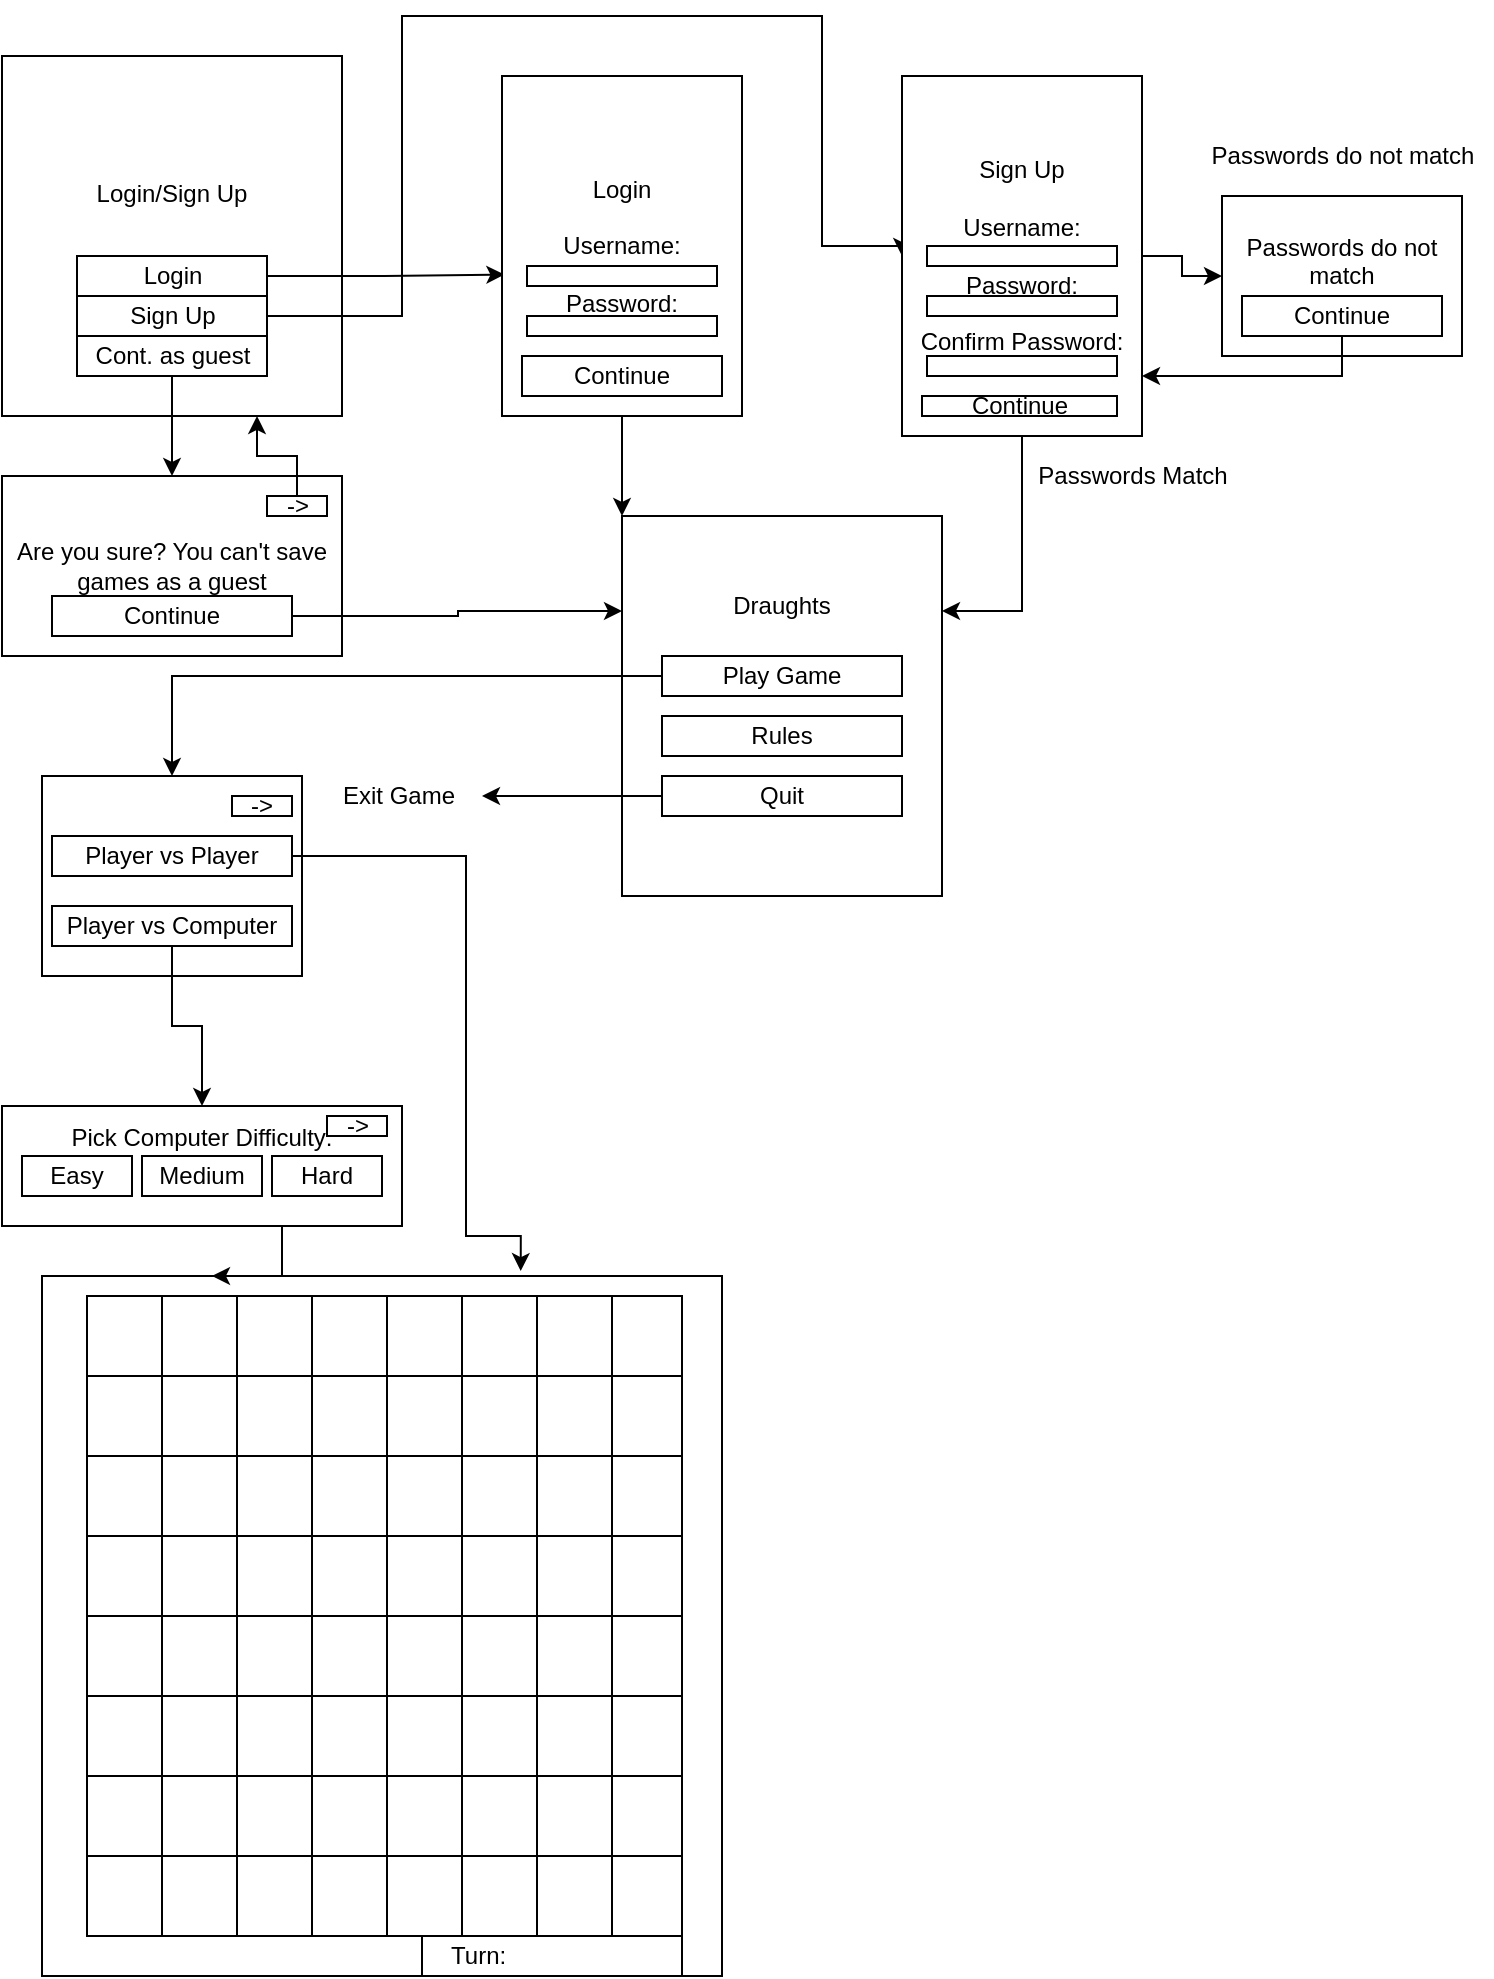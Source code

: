 <mxfile version="16.1.2" type="device"><diagram id="4JKrvw_kUZuwu8mqXrh-" name="Page-1"><mxGraphModel dx="1966" dy="998" grid="0" gridSize="10" guides="1" tooltips="1" connect="1" arrows="1" fold="1" page="1" pageScale="1" pageWidth="827" pageHeight="1169" math="0" shadow="0"><root><mxCell id="0"/><mxCell id="1" parent="0"/><mxCell id="MpXoDpZcccQdfIEWOhLo-1" value="Login/Sign Up&lt;br&gt;&lt;br&gt;&lt;br&gt;Login" style="rounded=0;whiteSpace=wrap;html=1;" parent="1" vertex="1"><mxGeometry x="50" y="30" width="170" height="180" as="geometry"/></mxCell><mxCell id="MpXoDpZcccQdfIEWOhLo-10" style="edgeStyle=orthogonalEdgeStyle;rounded=0;orthogonalLoop=1;jettySize=auto;html=1;entryX=0.01;entryY=0.584;entryDx=0;entryDy=0;entryPerimeter=0;" parent="1" source="MpXoDpZcccQdfIEWOhLo-2" target="MpXoDpZcccQdfIEWOhLo-5" edge="1"><mxGeometry relative="1" as="geometry"/></mxCell><mxCell id="MpXoDpZcccQdfIEWOhLo-2" value="Login" style="rounded=0;whiteSpace=wrap;html=1;" parent="1" vertex="1"><mxGeometry x="87.5" y="130" width="95" height="20" as="geometry"/></mxCell><mxCell id="MpXoDpZcccQdfIEWOhLo-13" style="edgeStyle=orthogonalEdgeStyle;rounded=0;orthogonalLoop=1;jettySize=auto;html=1;entryX=0;entryY=0.5;entryDx=0;entryDy=0;" parent="1" source="MpXoDpZcccQdfIEWOhLo-3" target="MpXoDpZcccQdfIEWOhLo-12" edge="1"><mxGeometry relative="1" as="geometry"><Array as="points"><mxPoint x="250" y="160"/><mxPoint x="250" y="10"/><mxPoint x="460" y="10"/><mxPoint x="460" y="125"/></Array></mxGeometry></mxCell><mxCell id="MpXoDpZcccQdfIEWOhLo-3" value="Sign Up" style="rounded=0;whiteSpace=wrap;html=1;" parent="1" vertex="1"><mxGeometry x="87.5" y="150" width="95" height="20" as="geometry"/></mxCell><mxCell id="MpXoDpZcccQdfIEWOhLo-21" style="edgeStyle=orthogonalEdgeStyle;rounded=0;orthogonalLoop=1;jettySize=auto;html=1;" parent="1" source="MpXoDpZcccQdfIEWOhLo-4" target="MpXoDpZcccQdfIEWOhLo-20" edge="1"><mxGeometry relative="1" as="geometry"/></mxCell><mxCell id="MpXoDpZcccQdfIEWOhLo-4" value="Cont. as guest" style="rounded=0;whiteSpace=wrap;html=1;" parent="1" vertex="1"><mxGeometry x="87.5" y="170" width="95" height="20" as="geometry"/></mxCell><mxCell id="MpXoDpZcccQdfIEWOhLo-38" style="edgeStyle=orthogonalEdgeStyle;rounded=0;orthogonalLoop=1;jettySize=auto;html=1;entryX=0;entryY=0;entryDx=0;entryDy=0;" parent="1" source="MpXoDpZcccQdfIEWOhLo-5" target="MpXoDpZcccQdfIEWOhLo-24" edge="1"><mxGeometry relative="1" as="geometry"/></mxCell><mxCell id="MpXoDpZcccQdfIEWOhLo-5" value="Login&lt;br&gt;&lt;br&gt;Username:&lt;br&gt;&lt;br&gt;Password:&lt;br&gt;" style="rounded=0;whiteSpace=wrap;html=1;" parent="1" vertex="1"><mxGeometry x="300" y="40" width="120" height="170" as="geometry"/></mxCell><mxCell id="MpXoDpZcccQdfIEWOhLo-7" value="" style="rounded=0;whiteSpace=wrap;html=1;" parent="1" vertex="1"><mxGeometry x="312.5" y="135" width="95" height="10" as="geometry"/></mxCell><mxCell id="MpXoDpZcccQdfIEWOhLo-9" value="" style="rounded=0;whiteSpace=wrap;html=1;" parent="1" vertex="1"><mxGeometry x="312.5" y="160" width="95" height="10" as="geometry"/></mxCell><mxCell id="MpXoDpZcccQdfIEWOhLo-18" style="edgeStyle=orthogonalEdgeStyle;rounded=0;orthogonalLoop=1;jettySize=auto;html=1;entryX=0;entryY=0.5;entryDx=0;entryDy=0;" parent="1" source="MpXoDpZcccQdfIEWOhLo-12" target="MpXoDpZcccQdfIEWOhLo-17" edge="1"><mxGeometry relative="1" as="geometry"/></mxCell><mxCell id="MpXoDpZcccQdfIEWOhLo-39" style="edgeStyle=orthogonalEdgeStyle;rounded=0;orthogonalLoop=1;jettySize=auto;html=1;entryX=1;entryY=0.25;entryDx=0;entryDy=0;" parent="1" source="MpXoDpZcccQdfIEWOhLo-12" target="MpXoDpZcccQdfIEWOhLo-24" edge="1"><mxGeometry relative="1" as="geometry"/></mxCell><mxCell id="MpXoDpZcccQdfIEWOhLo-12" value="Sign Up&lt;br&gt;&lt;br&gt;Username:&lt;br&gt;&lt;br&gt;Password:&lt;br&gt;&lt;br&gt;Confirm Password:" style="rounded=0;whiteSpace=wrap;html=1;" parent="1" vertex="1"><mxGeometry x="500" y="40" width="120" height="180" as="geometry"/></mxCell><mxCell id="MpXoDpZcccQdfIEWOhLo-14" value="" style="rounded=0;whiteSpace=wrap;html=1;" parent="1" vertex="1"><mxGeometry x="512.5" y="125" width="95" height="10" as="geometry"/></mxCell><mxCell id="MpXoDpZcccQdfIEWOhLo-15" value="" style="rounded=0;whiteSpace=wrap;html=1;" parent="1" vertex="1"><mxGeometry x="512.5" y="150" width="95" height="10" as="geometry"/></mxCell><mxCell id="MpXoDpZcccQdfIEWOhLo-16" value="" style="rounded=0;whiteSpace=wrap;html=1;" parent="1" vertex="1"><mxGeometry x="512.5" y="180" width="95" height="10" as="geometry"/></mxCell><mxCell id="MpXoDpZcccQdfIEWOhLo-42" style="edgeStyle=orthogonalEdgeStyle;rounded=0;orthogonalLoop=1;jettySize=auto;html=1;exitX=0.5;exitY=1;exitDx=0;exitDy=0;" parent="1" source="MpXoDpZcccQdfIEWOhLo-43" edge="1"><mxGeometry relative="1" as="geometry"><mxPoint x="620" y="190" as="targetPoint"/><Array as="points"><mxPoint x="720" y="190"/></Array></mxGeometry></mxCell><mxCell id="MpXoDpZcccQdfIEWOhLo-17" value="Passwords do not match&lt;br&gt;&lt;br&gt;" style="rounded=0;whiteSpace=wrap;html=1;" parent="1" vertex="1"><mxGeometry x="660" y="100" width="120" height="80" as="geometry"/></mxCell><mxCell id="MpXoDpZcccQdfIEWOhLo-19" value="Passwords do not match" style="text;html=1;align=center;verticalAlign=middle;resizable=0;points=[];autosize=1;strokeColor=none;fillColor=none;" parent="1" vertex="1"><mxGeometry x="645" y="70" width="150" height="20" as="geometry"/></mxCell><mxCell id="MpXoDpZcccQdfIEWOhLo-20" value="Are you sure? You can't save games as a guest" style="rounded=0;whiteSpace=wrap;html=1;" parent="1" vertex="1"><mxGeometry x="50" y="240" width="170" height="90" as="geometry"/></mxCell><mxCell id="MpXoDpZcccQdfIEWOhLo-50" style="edgeStyle=orthogonalEdgeStyle;rounded=0;orthogonalLoop=1;jettySize=auto;html=1;entryX=0.75;entryY=1;entryDx=0;entryDy=0;endArrow=classic;endFill=1;" parent="1" source="MpXoDpZcccQdfIEWOhLo-22" target="MpXoDpZcccQdfIEWOhLo-1" edge="1"><mxGeometry relative="1" as="geometry"/></mxCell><mxCell id="MpXoDpZcccQdfIEWOhLo-22" value="-&amp;gt;" style="rounded=0;whiteSpace=wrap;html=1;" parent="1" vertex="1"><mxGeometry x="182.5" y="250" width="30" height="10" as="geometry"/></mxCell><mxCell id="MpXoDpZcccQdfIEWOhLo-55" style="edgeStyle=orthogonalEdgeStyle;rounded=0;orthogonalLoop=1;jettySize=auto;html=1;entryX=0;entryY=0.25;entryDx=0;entryDy=0;endArrow=classic;endFill=1;" parent="1" source="MpXoDpZcccQdfIEWOhLo-23" target="MpXoDpZcccQdfIEWOhLo-24" edge="1"><mxGeometry relative="1" as="geometry"><Array as="points"><mxPoint x="278" y="310"/><mxPoint x="278" y="308"/></Array></mxGeometry></mxCell><mxCell id="MpXoDpZcccQdfIEWOhLo-23" value="Continue" style="rounded=0;whiteSpace=wrap;html=1;" parent="1" vertex="1"><mxGeometry x="75" y="300" width="120" height="20" as="geometry"/></mxCell><mxCell id="MpXoDpZcccQdfIEWOhLo-24" value="Draughts&lt;br&gt;&lt;br&gt;&lt;br&gt;&lt;br&gt;&lt;br&gt;&lt;br&gt;&lt;br&gt;&lt;br&gt;" style="rounded=0;whiteSpace=wrap;html=1;" parent="1" vertex="1"><mxGeometry x="360" y="260" width="160" height="190" as="geometry"/></mxCell><mxCell id="MpXoDpZcccQdfIEWOhLo-54" style="edgeStyle=orthogonalEdgeStyle;rounded=0;orthogonalLoop=1;jettySize=auto;html=1;entryX=0.5;entryY=0;entryDx=0;entryDy=0;endArrow=classic;endFill=1;" parent="1" source="MpXoDpZcccQdfIEWOhLo-25" target="MpXoDpZcccQdfIEWOhLo-47" edge="1"><mxGeometry relative="1" as="geometry"/></mxCell><mxCell id="MpXoDpZcccQdfIEWOhLo-25" value="Play Game" style="rounded=0;whiteSpace=wrap;html=1;" parent="1" vertex="1"><mxGeometry x="380" y="330" width="120" height="20" as="geometry"/></mxCell><mxCell id="MpXoDpZcccQdfIEWOhLo-27" value="Rules" style="rounded=0;whiteSpace=wrap;html=1;" parent="1" vertex="1"><mxGeometry x="380" y="360" width="120" height="20" as="geometry"/></mxCell><mxCell id="MpXoDpZcccQdfIEWOhLo-30" style="edgeStyle=orthogonalEdgeStyle;rounded=0;orthogonalLoop=1;jettySize=auto;html=1;" parent="1" source="MpXoDpZcccQdfIEWOhLo-28" edge="1"><mxGeometry relative="1" as="geometry"><mxPoint x="290" y="400" as="targetPoint"/></mxGeometry></mxCell><mxCell id="MpXoDpZcccQdfIEWOhLo-28" value="Quit" style="rounded=0;whiteSpace=wrap;html=1;" parent="1" vertex="1"><mxGeometry x="380" y="390" width="120" height="20" as="geometry"/></mxCell><mxCell id="MpXoDpZcccQdfIEWOhLo-31" value="Exit Game" style="text;html=1;align=center;verticalAlign=middle;resizable=0;points=[];autosize=1;strokeColor=none;fillColor=none;" parent="1" vertex="1"><mxGeometry x="212.5" y="390" width="70" height="20" as="geometry"/></mxCell><mxCell id="MpXoDpZcccQdfIEWOhLo-41" value="Passwords Match" style="text;html=1;align=center;verticalAlign=middle;resizable=0;points=[];autosize=1;strokeColor=none;fillColor=none;" parent="1" vertex="1"><mxGeometry x="560" y="230" width="110" height="20" as="geometry"/></mxCell><mxCell id="MpXoDpZcccQdfIEWOhLo-44" style="edgeStyle=orthogonalEdgeStyle;rounded=0;orthogonalLoop=1;jettySize=auto;html=1;endArrow=none;endFill=0;" parent="1" source="MpXoDpZcccQdfIEWOhLo-43" edge="1"><mxGeometry relative="1" as="geometry"><mxPoint x="690" y="190" as="targetPoint"/></mxGeometry></mxCell><mxCell id="MpXoDpZcccQdfIEWOhLo-43" value="Continue" style="rounded=0;whiteSpace=wrap;html=1;" parent="1" vertex="1"><mxGeometry x="670" y="150" width="100" height="20" as="geometry"/></mxCell><mxCell id="MpXoDpZcccQdfIEWOhLo-45" value="Continue" style="rounded=0;whiteSpace=wrap;html=1;" parent="1" vertex="1"><mxGeometry x="310" y="180" width="100" height="20" as="geometry"/></mxCell><mxCell id="MpXoDpZcccQdfIEWOhLo-46" value="Continue" style="rounded=0;whiteSpace=wrap;html=1;" parent="1" vertex="1"><mxGeometry x="510" y="200" width="97.5" height="10" as="geometry"/></mxCell><mxCell id="MpXoDpZcccQdfIEWOhLo-47" value="" style="rounded=0;whiteSpace=wrap;html=1;" parent="1" vertex="1"><mxGeometry x="70" y="390" width="130" height="100" as="geometry"/></mxCell><mxCell id="MpXoDpZcccQdfIEWOhLo-48" value="-&amp;gt;" style="rounded=0;whiteSpace=wrap;html=1;" parent="1" vertex="1"><mxGeometry x="165" y="400" width="30" height="10" as="geometry"/></mxCell><mxCell id="MpXoDpZcccQdfIEWOhLo-104" style="edgeStyle=orthogonalEdgeStyle;rounded=0;orthogonalLoop=1;jettySize=auto;html=1;entryX=0.704;entryY=-0.007;entryDx=0;entryDy=0;entryPerimeter=0;endArrow=classic;endFill=1;" parent="1" source="MpXoDpZcccQdfIEWOhLo-51" target="MpXoDpZcccQdfIEWOhLo-57" edge="1"><mxGeometry relative="1" as="geometry"><Array as="points"><mxPoint x="282" y="430"/><mxPoint x="282" y="620"/><mxPoint x="309" y="620"/></Array></mxGeometry></mxCell><mxCell id="MpXoDpZcccQdfIEWOhLo-51" value="Player vs Player" style="rounded=0;whiteSpace=wrap;html=1;" parent="1" vertex="1"><mxGeometry x="75" y="420" width="120" height="20" as="geometry"/></mxCell><mxCell id="MpXoDpZcccQdfIEWOhLo-109" style="edgeStyle=orthogonalEdgeStyle;rounded=0;orthogonalLoop=1;jettySize=auto;html=1;entryX=0.5;entryY=0;entryDx=0;entryDy=0;endArrow=classic;endFill=1;" parent="1" source="MpXoDpZcccQdfIEWOhLo-53" target="MpXoDpZcccQdfIEWOhLo-105" edge="1"><mxGeometry relative="1" as="geometry"/></mxCell><mxCell id="MpXoDpZcccQdfIEWOhLo-53" value="Player vs Computer" style="rounded=0;whiteSpace=wrap;html=1;" parent="1" vertex="1"><mxGeometry x="75" y="455" width="120" height="20" as="geometry"/></mxCell><mxCell id="MpXoDpZcccQdfIEWOhLo-57" value="" style="rounded=0;whiteSpace=wrap;html=1;" parent="1" vertex="1"><mxGeometry x="70" y="640" width="340" height="350" as="geometry"/></mxCell><mxCell id="MpXoDpZcccQdfIEWOhLo-60" value="" style="rounded=0;whiteSpace=wrap;html=1;" parent="1" vertex="1"><mxGeometry x="92.5" y="650" width="190" height="200" as="geometry"/></mxCell><mxCell id="MpXoDpZcccQdfIEWOhLo-59" value="" style="rounded=0;whiteSpace=wrap;html=1;" parent="1" vertex="1"><mxGeometry x="92.5" y="690" width="297.5" height="40" as="geometry"/></mxCell><mxCell id="MpXoDpZcccQdfIEWOhLo-61" value="" style="rounded=0;whiteSpace=wrap;html=1;" parent="1" vertex="1"><mxGeometry x="92.5" y="650" width="297.5" height="40" as="geometry"/></mxCell><mxCell id="MpXoDpZcccQdfIEWOhLo-62" value="" style="rounded=0;whiteSpace=wrap;html=1;" parent="1" vertex="1"><mxGeometry x="92.5" y="730" width="297.5" height="40" as="geometry"/></mxCell><mxCell id="MpXoDpZcccQdfIEWOhLo-63" value="" style="rounded=0;whiteSpace=wrap;html=1;" parent="1" vertex="1"><mxGeometry x="92.5" y="850" width="297.5" height="40" as="geometry"/></mxCell><mxCell id="MpXoDpZcccQdfIEWOhLo-64" value="" style="rounded=0;whiteSpace=wrap;html=1;" parent="1" vertex="1"><mxGeometry x="92.5" y="770" width="297.5" height="40" as="geometry"/></mxCell><mxCell id="MpXoDpZcccQdfIEWOhLo-65" value="" style="rounded=0;whiteSpace=wrap;html=1;" parent="1" vertex="1"><mxGeometry x="92.5" y="810" width="297.5" height="40" as="geometry"/></mxCell><mxCell id="MpXoDpZcccQdfIEWOhLo-66" value="" style="rounded=0;whiteSpace=wrap;html=1;" parent="1" vertex="1"><mxGeometry x="92.5" y="890" width="297.5" height="40" as="geometry"/></mxCell><mxCell id="MpXoDpZcccQdfIEWOhLo-67" value="" style="rounded=0;whiteSpace=wrap;html=1;" parent="1" vertex="1"><mxGeometry x="92.5" y="930" width="297.5" height="40" as="geometry"/></mxCell><mxCell id="MpXoDpZcccQdfIEWOhLo-68" value="" style="rounded=0;whiteSpace=wrap;html=1;fillColor=none;" parent="1" vertex="1"><mxGeometry x="92.5" y="650" width="37.5" height="320" as="geometry"/></mxCell><mxCell id="MpXoDpZcccQdfIEWOhLo-69" value="" style="rounded=0;whiteSpace=wrap;html=1;fillColor=none;" parent="1" vertex="1"><mxGeometry x="130" y="650" width="37.5" height="320" as="geometry"/></mxCell><mxCell id="MpXoDpZcccQdfIEWOhLo-70" value="" style="rounded=0;whiteSpace=wrap;html=1;fillColor=none;" parent="1" vertex="1"><mxGeometry x="167.5" y="650" width="37.5" height="320" as="geometry"/></mxCell><mxCell id="MpXoDpZcccQdfIEWOhLo-71" value="" style="rounded=0;whiteSpace=wrap;html=1;fillColor=none;" parent="1" vertex="1"><mxGeometry x="205" y="650" width="37.5" height="320" as="geometry"/></mxCell><mxCell id="MpXoDpZcccQdfIEWOhLo-72" value="" style="rounded=0;whiteSpace=wrap;html=1;fillColor=none;" parent="1" vertex="1"><mxGeometry x="242.5" y="650" width="37.5" height="320" as="geometry"/></mxCell><mxCell id="MpXoDpZcccQdfIEWOhLo-73" value="" style="rounded=0;whiteSpace=wrap;html=1;fillColor=none;" parent="1" vertex="1"><mxGeometry x="280" y="650" width="37.5" height="320" as="geometry"/></mxCell><mxCell id="MpXoDpZcccQdfIEWOhLo-74" value="" style="rounded=0;whiteSpace=wrap;html=1;fillColor=none;" parent="1" vertex="1"><mxGeometry x="317.5" y="650" width="37.5" height="320" as="geometry"/></mxCell><mxCell id="MpXoDpZcccQdfIEWOhLo-75" value="" style="rounded=0;whiteSpace=wrap;html=1;fillColor=none;" parent="1" vertex="1"><mxGeometry x="355" y="650" width="35" height="320" as="geometry"/></mxCell><mxCell id="MpXoDpZcccQdfIEWOhLo-91" value="Turn:&amp;nbsp; &amp;nbsp; &amp;nbsp; &amp;nbsp; &amp;nbsp; &amp;nbsp; &amp;nbsp; &amp;nbsp; &amp;nbsp; &amp;nbsp; &amp;nbsp;&amp;nbsp;" style="rounded=0;whiteSpace=wrap;html=1;" parent="1" vertex="1"><mxGeometry x="260" y="970" width="130" height="20" as="geometry"/></mxCell><mxCell id="MpXoDpZcccQdfIEWOhLo-110" style="edgeStyle=orthogonalEdgeStyle;rounded=0;orthogonalLoop=1;jettySize=auto;html=1;entryX=0.25;entryY=0;entryDx=0;entryDy=0;endArrow=classic;endFill=1;" parent="1" source="MpXoDpZcccQdfIEWOhLo-105" target="MpXoDpZcccQdfIEWOhLo-57" edge="1"><mxGeometry relative="1" as="geometry"><Array as="points"><mxPoint x="190" y="620"/><mxPoint x="190" y="620"/></Array></mxGeometry></mxCell><mxCell id="MpXoDpZcccQdfIEWOhLo-105" value="Pick Computer Difficulty:&lt;br&gt;&lt;br&gt;&lt;br&gt;" style="rounded=0;whiteSpace=wrap;html=1;" parent="1" vertex="1"><mxGeometry x="50" y="555" width="200" height="60" as="geometry"/></mxCell><mxCell id="MpXoDpZcccQdfIEWOhLo-106" value="Easy" style="rounded=0;whiteSpace=wrap;html=1;" parent="1" vertex="1"><mxGeometry x="60" y="580" width="55" height="20" as="geometry"/></mxCell><mxCell id="MpXoDpZcccQdfIEWOhLo-107" value="Medium" style="rounded=0;whiteSpace=wrap;html=1;" parent="1" vertex="1"><mxGeometry x="120" y="580" width="60" height="20" as="geometry"/></mxCell><mxCell id="MpXoDpZcccQdfIEWOhLo-108" value="Hard" style="rounded=0;whiteSpace=wrap;html=1;" parent="1" vertex="1"><mxGeometry x="185" y="580" width="55" height="20" as="geometry"/></mxCell><mxCell id="MpXoDpZcccQdfIEWOhLo-111" value="-&amp;gt;" style="rounded=0;whiteSpace=wrap;html=1;" parent="1" vertex="1"><mxGeometry x="212.5" y="560" width="30" height="10" as="geometry"/></mxCell></root></mxGraphModel></diagram></mxfile>